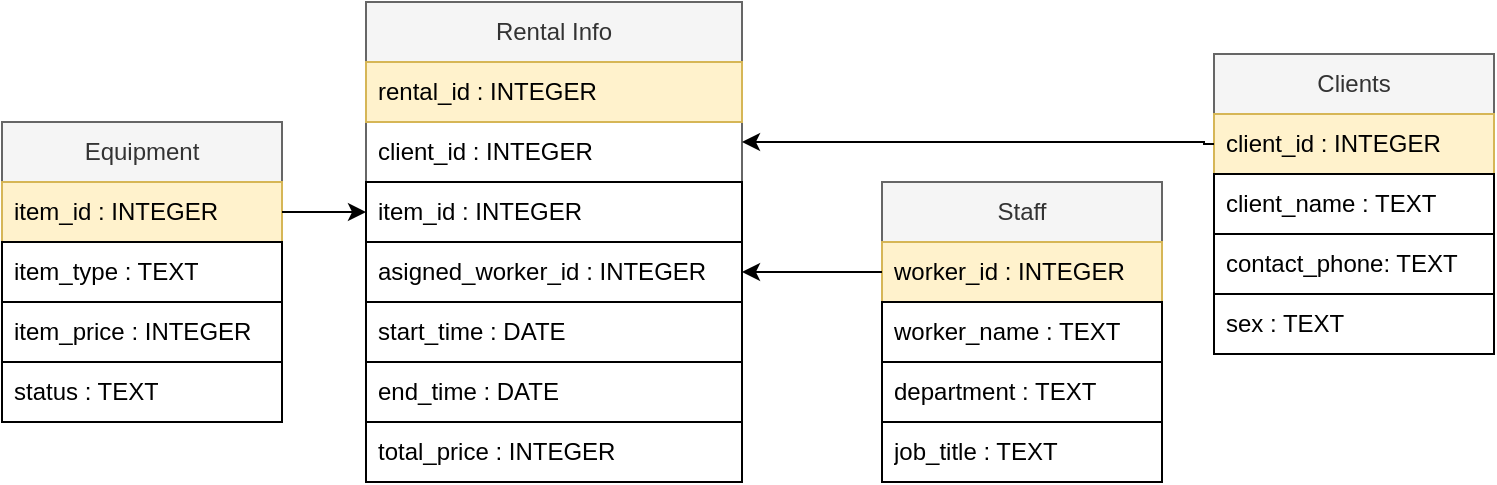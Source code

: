 <mxfile version="20.8.18" type="device"><diagram id="5RsgsTkflFpDycAnTTOw" name="Page-2"><mxGraphModel dx="1290" dy="577" grid="0" gridSize="10" guides="1" tooltips="1" connect="1" arrows="1" fold="1" page="1" pageScale="1" pageWidth="850" pageHeight="1100" math="0" shadow="0"><root><mxCell id="0"/><mxCell id="1" parent="0"/><mxCell id="TjE3IA_55hYcScnSjzLQ-1" value="Equipment" style="swimlane;fontStyle=0;childLayout=stackLayout;horizontal=1;startSize=30;horizontalStack=0;resizeParent=1;resizeParentMax=0;resizeLast=0;collapsible=1;marginBottom=0;whiteSpace=wrap;html=1;fillColor=#f5f5f5;fontColor=#333333;strokeColor=#666666;" parent="1" vertex="1"><mxGeometry x="70" y="150" width="140" height="150" as="geometry"/></mxCell><mxCell id="TjE3IA_55hYcScnSjzLQ-2" value="item_id&amp;nbsp;: INTEGER" style="text;strokeColor=#d6b656;fillColor=#fff2cc;align=left;verticalAlign=middle;spacingLeft=4;spacingRight=4;overflow=hidden;points=[[0,0.5],[1,0.5]];portConstraint=eastwest;rotatable=0;whiteSpace=wrap;html=1;" parent="TjE3IA_55hYcScnSjzLQ-1" vertex="1"><mxGeometry y="30" width="140" height="30" as="geometry"/></mxCell><mxCell id="TjE3IA_55hYcScnSjzLQ-3" value="item_type&amp;nbsp;: TEXT" style="text;strokeColor=default;fillColor=none;align=left;verticalAlign=middle;spacingLeft=4;spacingRight=4;overflow=hidden;points=[[0,0.5],[1,0.5]];portConstraint=eastwest;rotatable=0;whiteSpace=wrap;html=1;" parent="TjE3IA_55hYcScnSjzLQ-1" vertex="1"><mxGeometry y="60" width="140" height="30" as="geometry"/></mxCell><mxCell id="TjE3IA_55hYcScnSjzLQ-4" value="item_price : INTEGER&amp;nbsp;" style="text;strokeColor=default;fillColor=none;align=left;verticalAlign=middle;spacingLeft=4;spacingRight=4;overflow=hidden;points=[[0,0.5],[1,0.5]];portConstraint=eastwest;rotatable=0;whiteSpace=wrap;html=1;" parent="TjE3IA_55hYcScnSjzLQ-1" vertex="1"><mxGeometry y="90" width="140" height="30" as="geometry"/></mxCell><mxCell id="TjE3IA_55hYcScnSjzLQ-5" value="status&amp;nbsp;: TEXT" style="text;strokeColor=default;fillColor=none;align=left;verticalAlign=middle;spacingLeft=4;spacingRight=4;overflow=hidden;points=[[0,0.5],[1,0.5]];portConstraint=eastwest;rotatable=0;whiteSpace=wrap;html=1;" parent="TjE3IA_55hYcScnSjzLQ-1" vertex="1"><mxGeometry y="120" width="140" height="30" as="geometry"/></mxCell><mxCell id="TjE3IA_55hYcScnSjzLQ-7" value="Clients" style="swimlane;fontStyle=0;childLayout=stackLayout;horizontal=1;startSize=30;horizontalStack=0;resizeParent=1;resizeParentMax=0;resizeLast=0;collapsible=1;marginBottom=0;whiteSpace=wrap;html=1;fillColor=#f5f5f5;fontColor=#333333;strokeColor=#666666;" parent="1" vertex="1"><mxGeometry x="676" y="116" width="140" height="150" as="geometry"><mxRectangle x="570" y="-90" width="70" height="30" as="alternateBounds"/></mxGeometry></mxCell><mxCell id="TjE3IA_55hYcScnSjzLQ-8" value="client_id : INTEGER" style="text;strokeColor=#d6b656;fillColor=#fff2cc;align=left;verticalAlign=middle;spacingLeft=4;spacingRight=4;overflow=hidden;points=[[0,0.5],[1,0.5]];portConstraint=eastwest;rotatable=0;whiteSpace=wrap;html=1;" parent="TjE3IA_55hYcScnSjzLQ-7" vertex="1"><mxGeometry y="30" width="140" height="30" as="geometry"/></mxCell><mxCell id="TjE3IA_55hYcScnSjzLQ-9" value="client_name : TEXT" style="text;strokeColor=default;fillColor=none;align=left;verticalAlign=middle;spacingLeft=4;spacingRight=4;overflow=hidden;points=[[0,0.5],[1,0.5]];portConstraint=eastwest;rotatable=0;whiteSpace=wrap;html=1;" parent="TjE3IA_55hYcScnSjzLQ-7" vertex="1"><mxGeometry y="60" width="140" height="30" as="geometry"/></mxCell><mxCell id="TjE3IA_55hYcScnSjzLQ-10" value="contact_phone: TEXT" style="text;strokeColor=default;fillColor=none;align=left;verticalAlign=middle;spacingLeft=4;spacingRight=4;overflow=hidden;points=[[0,0.5],[1,0.5]];portConstraint=eastwest;rotatable=0;whiteSpace=wrap;html=1;" parent="TjE3IA_55hYcScnSjzLQ-7" vertex="1"><mxGeometry y="90" width="140" height="30" as="geometry"/></mxCell><mxCell id="TjE3IA_55hYcScnSjzLQ-11" value="sex : TEXT" style="text;strokeColor=default;fillColor=none;align=left;verticalAlign=middle;spacingLeft=4;spacingRight=4;overflow=hidden;points=[[0,0.5],[1,0.5]];portConstraint=eastwest;rotatable=0;whiteSpace=wrap;html=1;" parent="TjE3IA_55hYcScnSjzLQ-7" vertex="1"><mxGeometry y="120" width="140" height="30" as="geometry"/></mxCell><mxCell id="TjE3IA_55hYcScnSjzLQ-13" value="Rental Info" style="swimlane;fontStyle=0;childLayout=stackLayout;horizontal=1;startSize=30;horizontalStack=0;resizeParent=1;resizeParentMax=0;resizeLast=0;collapsible=1;marginBottom=0;whiteSpace=wrap;html=1;fillColor=#f5f5f5;fontColor=#333333;strokeColor=#666666;" parent="1" vertex="1"><mxGeometry x="252" y="90" width="188" height="240" as="geometry"/></mxCell><mxCell id="TjE3IA_55hYcScnSjzLQ-29" value="rental_id&amp;nbsp;: INTEGER" style="text;strokeColor=#d6b656;fillColor=#fff2cc;align=left;verticalAlign=middle;spacingLeft=4;spacingRight=4;overflow=hidden;points=[[0,0.5],[1,0.5]];portConstraint=eastwest;rotatable=0;whiteSpace=wrap;html=1;" parent="TjE3IA_55hYcScnSjzLQ-13" vertex="1"><mxGeometry y="30" width="188" height="30" as="geometry"/></mxCell><mxCell id="TjE3IA_55hYcScnSjzLQ-14" value="client_id : INTEGER" style="text;strokeColor=none;fillColor=none;align=left;verticalAlign=middle;spacingLeft=4;spacingRight=4;overflow=hidden;points=[[0,0.5],[1,0.5]];portConstraint=eastwest;rotatable=0;whiteSpace=wrap;html=1;" parent="TjE3IA_55hYcScnSjzLQ-13" vertex="1"><mxGeometry y="60" width="188" height="30" as="geometry"/></mxCell><mxCell id="TjE3IA_55hYcScnSjzLQ-15" value="item_id&amp;nbsp;: INTEGER" style="text;strokeColor=default;fillColor=none;align=left;verticalAlign=middle;spacingLeft=4;spacingRight=4;overflow=hidden;points=[[0,0.5],[1,0.5]];portConstraint=eastwest;rotatable=0;whiteSpace=wrap;html=1;" parent="TjE3IA_55hYcScnSjzLQ-13" vertex="1"><mxGeometry y="90" width="188" height="30" as="geometry"/></mxCell><mxCell id="TjE3IA_55hYcScnSjzLQ-16" value="asigned_worker_id&amp;nbsp;: INTEGER" style="text;strokeColor=default;fillColor=none;align=left;verticalAlign=middle;spacingLeft=4;spacingRight=4;overflow=hidden;points=[[0,0.5],[1,0.5]];portConstraint=eastwest;rotatable=0;whiteSpace=wrap;html=1;" parent="TjE3IA_55hYcScnSjzLQ-13" vertex="1"><mxGeometry y="120" width="188" height="30" as="geometry"/></mxCell><mxCell id="TjE3IA_55hYcScnSjzLQ-17" value="start_time : DATE" style="text;strokeColor=default;fillColor=none;align=left;verticalAlign=middle;spacingLeft=4;spacingRight=4;overflow=hidden;points=[[0,0.5],[1,0.5]];portConstraint=eastwest;rotatable=0;whiteSpace=wrap;html=1;" parent="TjE3IA_55hYcScnSjzLQ-13" vertex="1"><mxGeometry y="150" width="188" height="30" as="geometry"/></mxCell><mxCell id="TjE3IA_55hYcScnSjzLQ-18" value="end_time : DATE" style="text;strokeColor=default;fillColor=none;align=left;verticalAlign=middle;spacingLeft=4;spacingRight=4;overflow=hidden;points=[[0,0.5],[1,0.5]];portConstraint=eastwest;rotatable=0;whiteSpace=wrap;html=1;" parent="TjE3IA_55hYcScnSjzLQ-13" vertex="1"><mxGeometry y="180" width="188" height="30" as="geometry"/></mxCell><mxCell id="TjE3IA_55hYcScnSjzLQ-45" value="total_price : INTEGER" style="text;strokeColor=default;fillColor=none;align=left;verticalAlign=middle;spacingLeft=4;spacingRight=4;overflow=hidden;points=[[0,0.5],[1,0.5]];portConstraint=eastwest;rotatable=0;whiteSpace=wrap;html=1;" parent="TjE3IA_55hYcScnSjzLQ-13" vertex="1"><mxGeometry y="210" width="188" height="30" as="geometry"/></mxCell><mxCell id="TjE3IA_55hYcScnSjzLQ-21" value="Staff" style="swimlane;fontStyle=0;childLayout=stackLayout;horizontal=1;startSize=30;horizontalStack=0;resizeParent=1;resizeParentMax=0;resizeLast=0;collapsible=1;marginBottom=0;whiteSpace=wrap;html=1;fillColor=#f5f5f5;fontColor=#333333;strokeColor=#666666;" parent="1" vertex="1"><mxGeometry x="510" y="180" width="140" height="150" as="geometry"/></mxCell><mxCell id="TjE3IA_55hYcScnSjzLQ-22" value="worker_id&amp;nbsp;: INTEGER" style="text;strokeColor=#d6b656;fillColor=#fff2cc;align=left;verticalAlign=middle;spacingLeft=4;spacingRight=4;overflow=hidden;points=[[0,0.5],[1,0.5]];portConstraint=eastwest;rotatable=0;whiteSpace=wrap;html=1;" parent="TjE3IA_55hYcScnSjzLQ-21" vertex="1"><mxGeometry y="30" width="140" height="30" as="geometry"/></mxCell><mxCell id="TjE3IA_55hYcScnSjzLQ-23" value="worker_name : TEXT" style="text;strokeColor=default;fillColor=none;align=left;verticalAlign=middle;spacingLeft=4;spacingRight=4;overflow=hidden;points=[[0,0.5],[1,0.5]];portConstraint=eastwest;rotatable=0;whiteSpace=wrap;html=1;" parent="TjE3IA_55hYcScnSjzLQ-21" vertex="1"><mxGeometry y="60" width="140" height="30" as="geometry"/></mxCell><mxCell id="TjE3IA_55hYcScnSjzLQ-24" value="department&amp;nbsp;: TEXT" style="text;strokeColor=default;fillColor=none;align=left;verticalAlign=middle;spacingLeft=4;spacingRight=4;overflow=hidden;points=[[0,0.5],[1,0.5]];portConstraint=eastwest;rotatable=0;whiteSpace=wrap;html=1;" parent="TjE3IA_55hYcScnSjzLQ-21" vertex="1"><mxGeometry y="90" width="140" height="30" as="geometry"/></mxCell><mxCell id="TjE3IA_55hYcScnSjzLQ-30" value="job_title&amp;nbsp;: TEXT" style="text;strokeColor=default;fillColor=none;align=left;verticalAlign=middle;spacingLeft=4;spacingRight=4;overflow=hidden;points=[[0,0.5],[1,0.5]];portConstraint=eastwest;rotatable=0;whiteSpace=wrap;html=1;" parent="TjE3IA_55hYcScnSjzLQ-21" vertex="1"><mxGeometry y="120" width="140" height="30" as="geometry"/></mxCell><mxCell id="TjE3IA_55hYcScnSjzLQ-26" style="edgeStyle=orthogonalEdgeStyle;rounded=0;orthogonalLoop=1;jettySize=auto;html=1;exitX=0;exitY=0.5;exitDx=0;exitDy=0;" parent="1" source="TjE3IA_55hYcScnSjzLQ-8" edge="1"><mxGeometry relative="1" as="geometry"><mxPoint x="440" y="160" as="targetPoint"/><Array as="points"><mxPoint x="671" y="160"/></Array></mxGeometry></mxCell><mxCell id="TjE3IA_55hYcScnSjzLQ-39" style="edgeStyle=orthogonalEdgeStyle;rounded=0;orthogonalLoop=1;jettySize=auto;html=1;entryX=0;entryY=0.5;entryDx=0;entryDy=0;" parent="1" source="TjE3IA_55hYcScnSjzLQ-2" target="TjE3IA_55hYcScnSjzLQ-15" edge="1"><mxGeometry relative="1" as="geometry"/></mxCell><mxCell id="TjE3IA_55hYcScnSjzLQ-40" style="edgeStyle=orthogonalEdgeStyle;rounded=0;orthogonalLoop=1;jettySize=auto;html=1;entryX=1;entryY=0.5;entryDx=0;entryDy=0;" parent="1" source="TjE3IA_55hYcScnSjzLQ-22" target="TjE3IA_55hYcScnSjzLQ-16" edge="1"><mxGeometry relative="1" as="geometry"/></mxCell></root></mxGraphModel></diagram></mxfile>